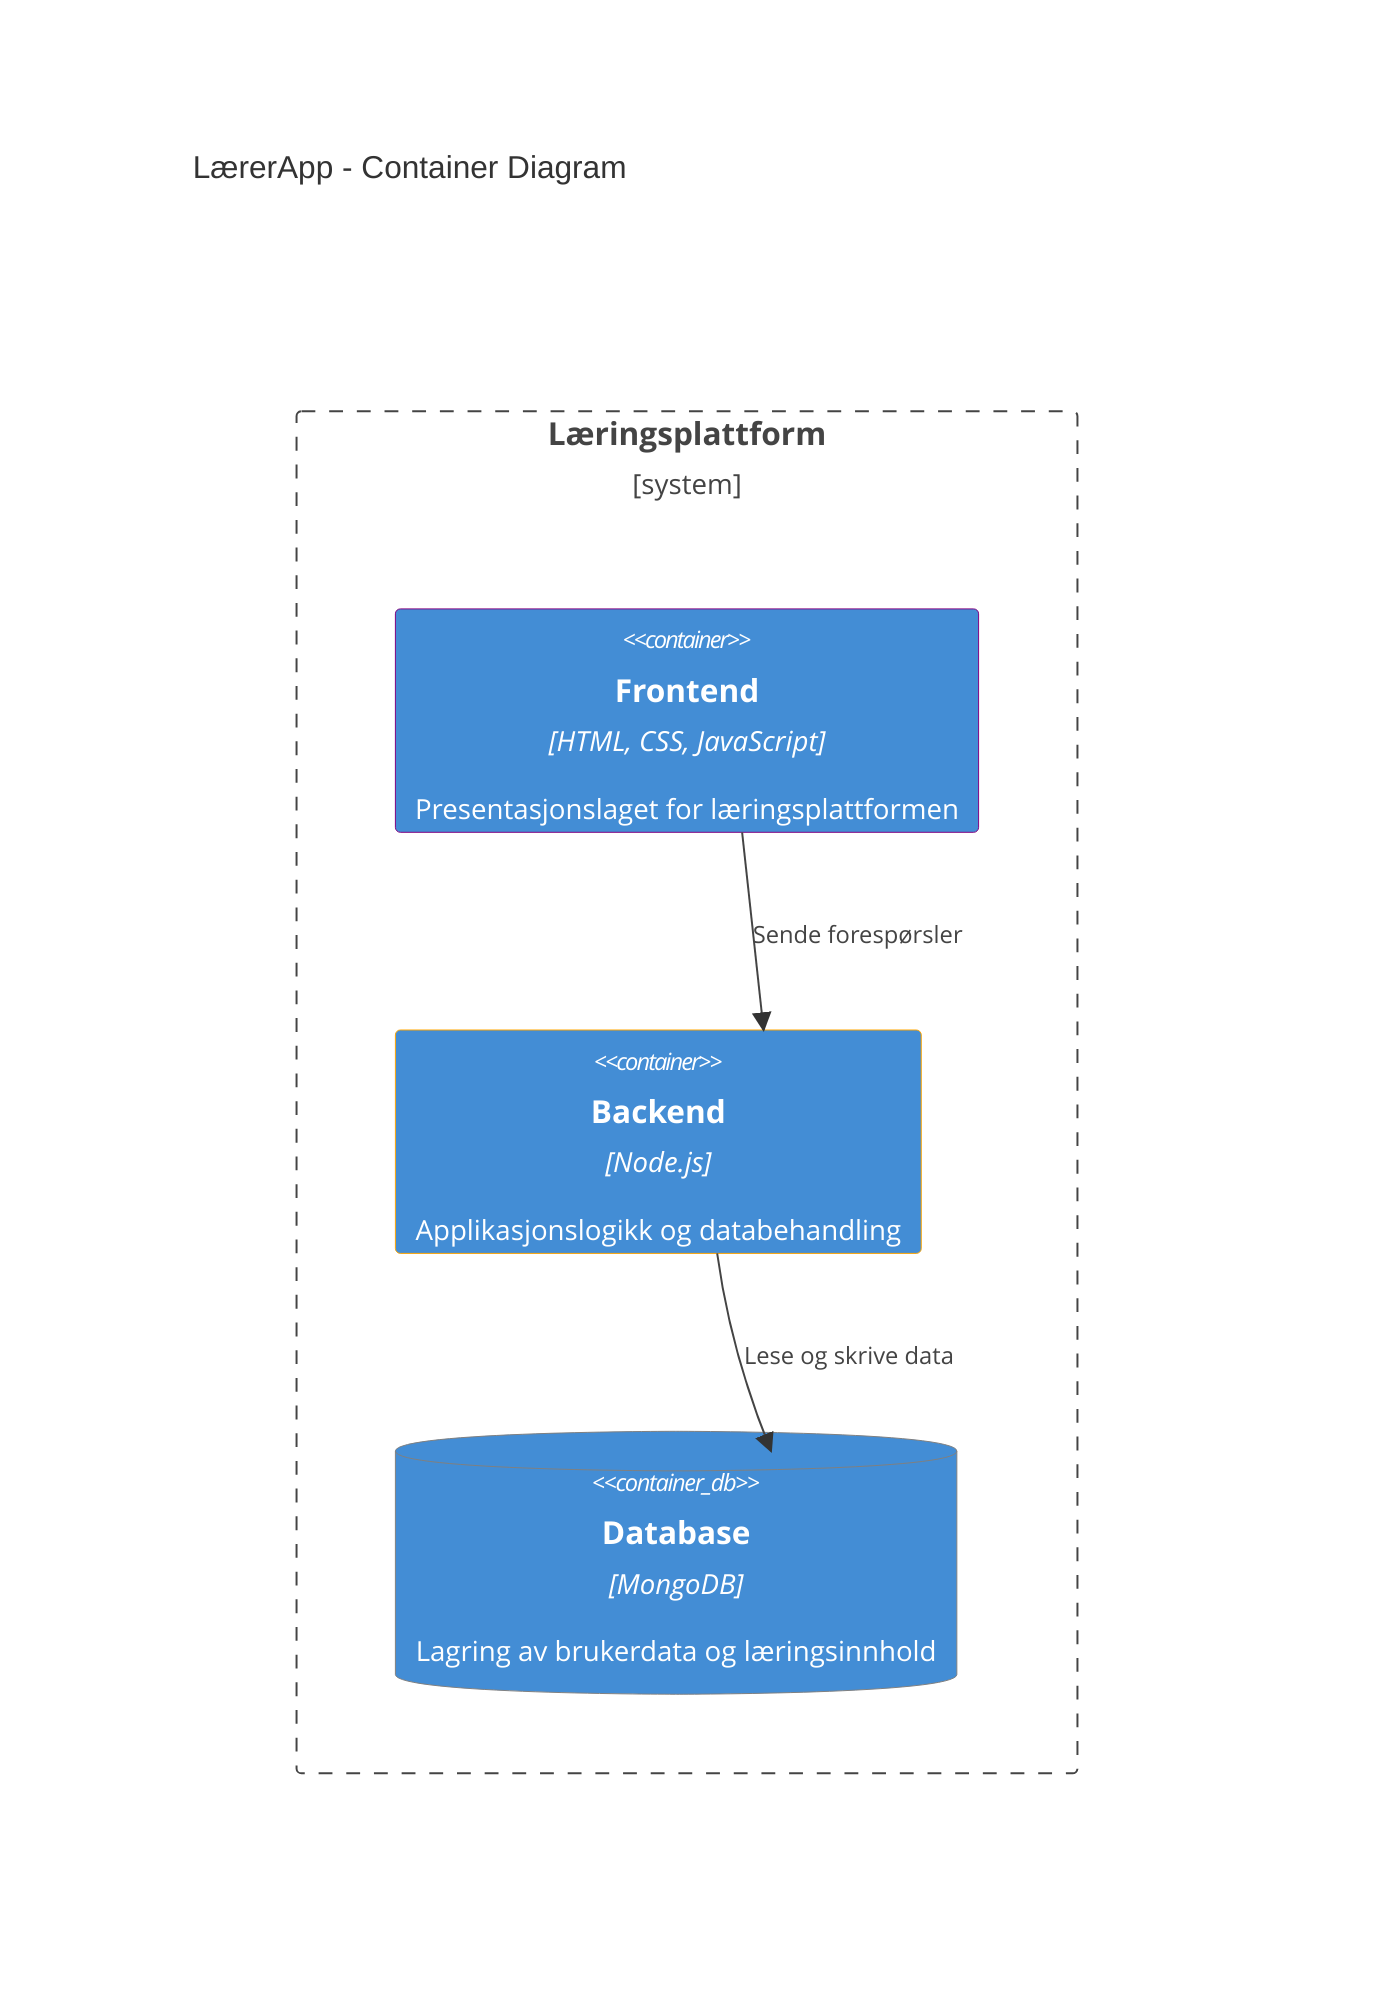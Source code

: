 C4Container
    title LærerApp - Container Diagram
    Boundary(læringsplattform, "Læringsplattform") {
        Container(Frontend, "Frontend", "HTML, CSS, JavaScript", "Presentasjonslaget for læringsplattformen")
        Container(Backend, "Backend", "Node.js", "Applikasjonslogikk og databehandling")
        ContainerDb(Database, "Database", "MongoDB", "Lagring av brukerdata og læringsinnhold")
    }
    UpdateElementStyle(Frontend, $fontColor="white", $borderColor="purple", $backgroundColor="darkpurple")
    UpdateElementStyle(Backend, $fontColor="white", $borderColor="orange", $backgroundColor="darkorange")
    UpdateElementStyle(Database, $fontColor="white", $borderColor="gray", $backgroundColor="darkgray")
    Rel(Frontend, Backend, "Sende forespørsler")
    Rel(Backend, Database, "Lese og skrive data")
